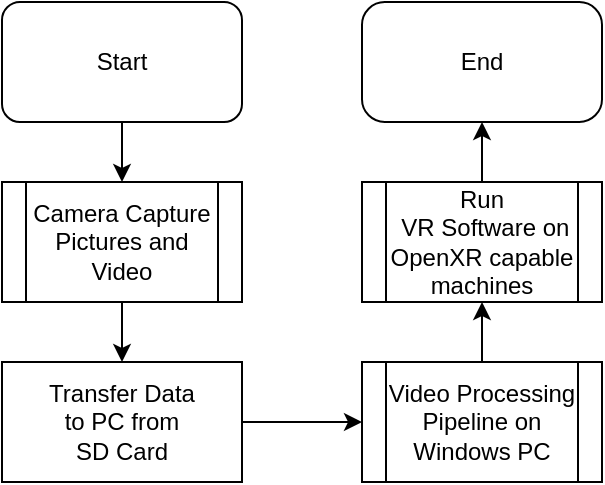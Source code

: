 <mxfile version="22.1.7" type="device">
  <diagram id="C5RBs43oDa-KdzZeNtuy" name="Page-1">
    <mxGraphModel dx="2066" dy="1153" grid="1" gridSize="10" guides="1" tooltips="1" connect="1" arrows="1" fold="1" page="1" pageScale="1" pageWidth="827" pageHeight="1169" math="0" shadow="0">
      <root>
        <mxCell id="WIyWlLk6GJQsqaUBKTNV-0" />
        <mxCell id="WIyWlLk6GJQsqaUBKTNV-1" parent="WIyWlLk6GJQsqaUBKTNV-0" />
        <mxCell id="BvF2MIHVnrdMo-qsMsQz-7" value="" style="edgeStyle=orthogonalEdgeStyle;rounded=0;orthogonalLoop=1;jettySize=auto;html=1;" parent="WIyWlLk6GJQsqaUBKTNV-1" source="BvF2MIHVnrdMo-qsMsQz-3" target="BvF2MIHVnrdMo-qsMsQz-6" edge="1">
          <mxGeometry relative="1" as="geometry" />
        </mxCell>
        <mxCell id="BvF2MIHVnrdMo-qsMsQz-3" value="Start" style="rounded=1;whiteSpace=wrap;html=1;" parent="WIyWlLk6GJQsqaUBKTNV-1" vertex="1">
          <mxGeometry x="50" y="30" width="120" height="60" as="geometry" />
        </mxCell>
        <mxCell id="BvF2MIHVnrdMo-qsMsQz-9" value="" style="edgeStyle=orthogonalEdgeStyle;rounded=0;orthogonalLoop=1;jettySize=auto;html=1;" parent="WIyWlLk6GJQsqaUBKTNV-1" source="BvF2MIHVnrdMo-qsMsQz-6" target="BvF2MIHVnrdMo-qsMsQz-8" edge="1">
          <mxGeometry relative="1" as="geometry" />
        </mxCell>
        <mxCell id="BvF2MIHVnrdMo-qsMsQz-6" value="Camera Capture&lt;br&gt;Pictures and Video" style="shape=process;whiteSpace=wrap;html=1;backgroundOutline=1;rounded=1;arcSize=0;" parent="WIyWlLk6GJQsqaUBKTNV-1" vertex="1">
          <mxGeometry x="50" y="120" width="120" height="60" as="geometry" />
        </mxCell>
        <mxCell id="BvF2MIHVnrdMo-qsMsQz-11" value="" style="edgeStyle=orthogonalEdgeStyle;rounded=0;orthogonalLoop=1;jettySize=auto;html=1;" parent="WIyWlLk6GJQsqaUBKTNV-1" source="BvF2MIHVnrdMo-qsMsQz-8" target="BvF2MIHVnrdMo-qsMsQz-10" edge="1">
          <mxGeometry relative="1" as="geometry" />
        </mxCell>
        <mxCell id="BvF2MIHVnrdMo-qsMsQz-8" value="Transfer Data&lt;br&gt;to PC from&lt;br&gt;SD Card" style="shape=box;whiteSpace=wrap;html=1;backgroundOutline=1;rounded=1;arcSize=0;" parent="WIyWlLk6GJQsqaUBKTNV-1" vertex="1">
          <mxGeometry x="50" y="210" width="120" height="60" as="geometry" />
        </mxCell>
        <mxCell id="BvF2MIHVnrdMo-qsMsQz-13" value="" style="edgeStyle=orthogonalEdgeStyle;rounded=0;orthogonalLoop=1;jettySize=auto;html=1;" parent="WIyWlLk6GJQsqaUBKTNV-1" source="BvF2MIHVnrdMo-qsMsQz-10" target="BvF2MIHVnrdMo-qsMsQz-12" edge="1">
          <mxGeometry relative="1" as="geometry" />
        </mxCell>
        <mxCell id="BvF2MIHVnrdMo-qsMsQz-10" value="Video Processing Pipeline on Windows PC" style="shape=process;whiteSpace=wrap;html=1;backgroundOutline=1;rounded=1;arcSize=0;" parent="WIyWlLk6GJQsqaUBKTNV-1" vertex="1">
          <mxGeometry x="230" y="210" width="120" height="60" as="geometry" />
        </mxCell>
        <mxCell id="BvF2MIHVnrdMo-qsMsQz-16" value="" style="edgeStyle=orthogonalEdgeStyle;rounded=0;orthogonalLoop=1;jettySize=auto;html=1;" parent="WIyWlLk6GJQsqaUBKTNV-1" source="BvF2MIHVnrdMo-qsMsQz-12" target="BvF2MIHVnrdMo-qsMsQz-15" edge="1">
          <mxGeometry relative="1" as="geometry" />
        </mxCell>
        <mxCell id="BvF2MIHVnrdMo-qsMsQz-12" value="Run&lt;br&gt;&amp;nbsp;VR Software on OpenXR capable machines" style="shape=process;whiteSpace=wrap;html=1;backgroundOutline=1;rounded=1;arcSize=0;" parent="WIyWlLk6GJQsqaUBKTNV-1" vertex="1">
          <mxGeometry x="230" y="120" width="120" height="60" as="geometry" />
        </mxCell>
        <mxCell id="BvF2MIHVnrdMo-qsMsQz-15" value="End" style="whiteSpace=wrap;html=1;rounded=1;arcSize=19;" parent="WIyWlLk6GJQsqaUBKTNV-1" vertex="1">
          <mxGeometry x="230" y="30" width="120" height="60" as="geometry" />
        </mxCell>
      </root>
    </mxGraphModel>
  </diagram>
</mxfile>
